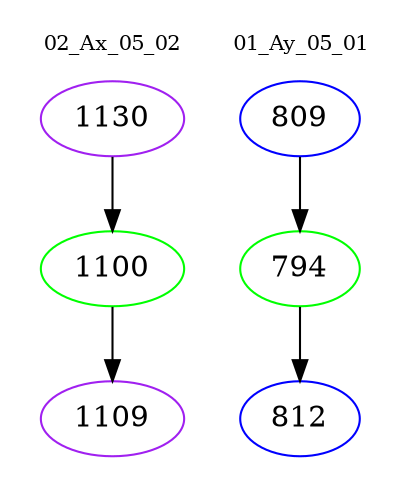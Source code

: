 digraph{
subgraph cluster_0 {
color = white
label = "02_Ax_05_02";
fontsize=10;
T0_1130 [label="1130", color="purple"]
T0_1130 -> T0_1100 [color="black"]
T0_1100 [label="1100", color="green"]
T0_1100 -> T0_1109 [color="black"]
T0_1109 [label="1109", color="purple"]
}
subgraph cluster_1 {
color = white
label = "01_Ay_05_01";
fontsize=10;
T1_809 [label="809", color="blue"]
T1_809 -> T1_794 [color="black"]
T1_794 [label="794", color="green"]
T1_794 -> T1_812 [color="black"]
T1_812 [label="812", color="blue"]
}
}
